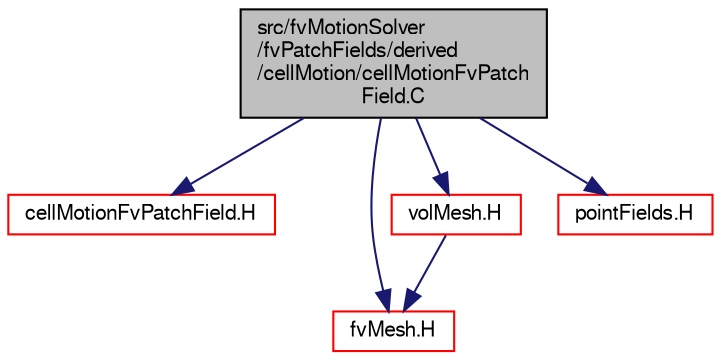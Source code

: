 digraph "src/fvMotionSolver/fvPatchFields/derived/cellMotion/cellMotionFvPatchField.C"
{
  bgcolor="transparent";
  edge [fontname="FreeSans",fontsize="10",labelfontname="FreeSans",labelfontsize="10"];
  node [fontname="FreeSans",fontsize="10",shape=record];
  Node0 [label="src/fvMotionSolver\l/fvPatchFields/derived\l/cellMotion/cellMotionFvPatch\lField.C",height=0.2,width=0.4,color="black", fillcolor="grey75", style="filled", fontcolor="black"];
  Node0 -> Node1 [color="midnightblue",fontsize="10",style="solid",fontname="FreeSans"];
  Node1 [label="cellMotionFvPatchField.H",height=0.2,width=0.4,color="red",URL="$a04430.html"];
  Node0 -> Node191 [color="midnightblue",fontsize="10",style="solid",fontname="FreeSans"];
  Node191 [label="fvMesh.H",height=0.2,width=0.4,color="red",URL="$a03533.html"];
  Node0 -> Node273 [color="midnightblue",fontsize="10",style="solid",fontname="FreeSans"];
  Node273 [label="volMesh.H",height=0.2,width=0.4,color="red",URL="$a04346.html"];
  Node273 -> Node191 [color="midnightblue",fontsize="10",style="solid",fontname="FreeSans"];
  Node0 -> Node275 [color="midnightblue",fontsize="10",style="solid",fontname="FreeSans"];
  Node275 [label="pointFields.H",height=0.2,width=0.4,color="red",URL="$a09881.html"];
}
